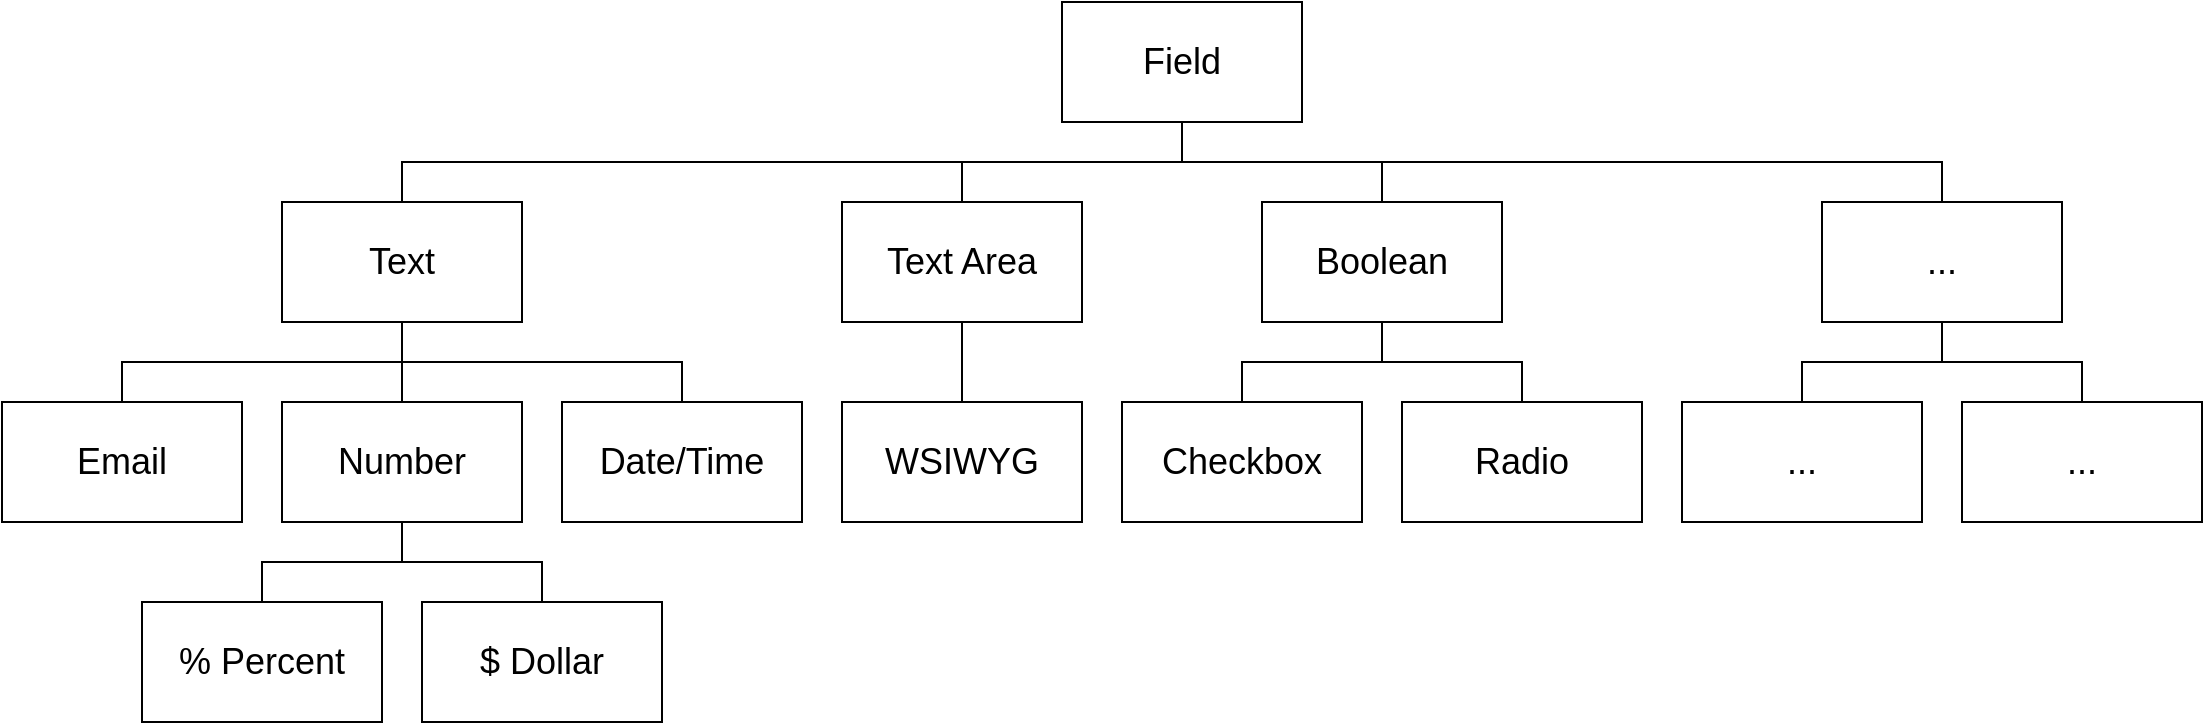 <mxfile version="21.0.6" type="google"><diagram name="Page-1" id="14Juil8zPBW0DhNatBB4"><mxGraphModel grid="1" page="1" gridSize="10" guides="1" tooltips="1" connect="1" arrows="1" fold="1" pageScale="1" pageWidth="1600" pageHeight="900" math="0" shadow="0"><root><mxCell id="0"/><mxCell id="1" parent="0"/><mxCell id="6kgGtel0Rqdl-9nZg6wE-1" value="&lt;font style=&quot;font-size: 18px;&quot;&gt;Email&lt;/font&gt;" style="rounded=0;whiteSpace=wrap;html=1;" vertex="1" parent="1"><mxGeometry x="200" y="320" width="120" height="60" as="geometry"/></mxCell><mxCell id="6kgGtel0Rqdl-9nZg6wE-31" style="edgeStyle=orthogonalEdgeStyle;rounded=0;orthogonalLoop=1;jettySize=auto;html=1;exitX=0.5;exitY=1;exitDx=0;exitDy=0;entryX=0.5;entryY=0;entryDx=0;entryDy=0;endArrow=none;endFill=0;" edge="1" parent="1" source="6kgGtel0Rqdl-9nZg6wE-2" target="6kgGtel0Rqdl-9nZg6wE-15"><mxGeometry relative="1" as="geometry"/></mxCell><mxCell id="6kgGtel0Rqdl-9nZg6wE-32" style="edgeStyle=orthogonalEdgeStyle;rounded=0;orthogonalLoop=1;jettySize=auto;html=1;exitX=0.5;exitY=1;exitDx=0;exitDy=0;entryX=0.5;entryY=0;entryDx=0;entryDy=0;endArrow=none;endFill=0;" edge="1" parent="1" source="6kgGtel0Rqdl-9nZg6wE-2" target="6kgGtel0Rqdl-9nZg6wE-16"><mxGeometry relative="1" as="geometry"/></mxCell><mxCell id="6kgGtel0Rqdl-9nZg6wE-2" value="&lt;font style=&quot;font-size: 18px;&quot;&gt;Number&lt;/font&gt;" style="rounded=0;whiteSpace=wrap;html=1;" vertex="1" parent="1"><mxGeometry x="340" y="320" width="120" height="60" as="geometry"/></mxCell><mxCell id="6kgGtel0Rqdl-9nZg6wE-3" value="&lt;font style=&quot;font-size: 18px;&quot;&gt;Date/Time&lt;/font&gt;" style="rounded=0;whiteSpace=wrap;html=1;" vertex="1" parent="1"><mxGeometry x="480" y="320" width="120" height="60" as="geometry"/></mxCell><mxCell id="6kgGtel0Rqdl-9nZg6wE-4" value="&lt;font style=&quot;font-size: 18px;&quot;&gt;WSIWYG&lt;/font&gt;" style="rounded=0;whiteSpace=wrap;html=1;" vertex="1" parent="1"><mxGeometry x="620" y="320" width="120" height="60" as="geometry"/></mxCell><mxCell id="6kgGtel0Rqdl-9nZg6wE-5" value="&lt;font style=&quot;font-size: 18px;&quot;&gt;Checkbox&lt;/font&gt;" style="rounded=0;whiteSpace=wrap;html=1;" vertex="1" parent="1"><mxGeometry x="760" y="320" width="120" height="60" as="geometry"/></mxCell><mxCell id="6kgGtel0Rqdl-9nZg6wE-6" value="&lt;font style=&quot;font-size: 18px;&quot;&gt;Radio&lt;/font&gt;" style="rounded=0;whiteSpace=wrap;html=1;" vertex="1" parent="1"><mxGeometry x="900" y="320" width="120" height="60" as="geometry"/></mxCell><mxCell id="6kgGtel0Rqdl-9nZg6wE-7" value="&lt;font style=&quot;font-size: 18px;&quot;&gt;...&lt;/font&gt;" style="rounded=0;whiteSpace=wrap;html=1;" vertex="1" parent="1"><mxGeometry x="1040" y="320" width="120" height="60" as="geometry"/></mxCell><mxCell id="6kgGtel0Rqdl-9nZg6wE-9" value="&lt;font style=&quot;font-size: 18px;&quot;&gt;...&lt;/font&gt;" style="rounded=0;whiteSpace=wrap;html=1;" vertex="1" parent="1"><mxGeometry x="1180" y="320" width="120" height="60" as="geometry"/></mxCell><mxCell id="6kgGtel0Rqdl-9nZg6wE-22" style="edgeStyle=orthogonalEdgeStyle;rounded=0;orthogonalLoop=1;jettySize=auto;html=1;exitX=0.5;exitY=1;exitDx=0;exitDy=0;entryX=0.5;entryY=0;entryDx=0;entryDy=0;endArrow=none;endFill=0;" edge="1" parent="1" source="6kgGtel0Rqdl-9nZg6wE-10" target="6kgGtel0Rqdl-9nZg6wE-1"><mxGeometry relative="1" as="geometry"/></mxCell><mxCell id="6kgGtel0Rqdl-9nZg6wE-23" style="edgeStyle=orthogonalEdgeStyle;rounded=0;orthogonalLoop=1;jettySize=auto;html=1;exitX=0.5;exitY=1;exitDx=0;exitDy=0;entryX=0.5;entryY=0;entryDx=0;entryDy=0;endArrow=none;endFill=0;" edge="1" parent="1" source="6kgGtel0Rqdl-9nZg6wE-10" target="6kgGtel0Rqdl-9nZg6wE-2"><mxGeometry relative="1" as="geometry"/></mxCell><mxCell id="6kgGtel0Rqdl-9nZg6wE-24" style="edgeStyle=orthogonalEdgeStyle;rounded=0;orthogonalLoop=1;jettySize=auto;html=1;exitX=0.5;exitY=1;exitDx=0;exitDy=0;entryX=0.5;entryY=0;entryDx=0;entryDy=0;endArrow=none;endFill=0;" edge="1" parent="1" source="6kgGtel0Rqdl-9nZg6wE-10" target="6kgGtel0Rqdl-9nZg6wE-3"><mxGeometry relative="1" as="geometry"/></mxCell><mxCell id="6kgGtel0Rqdl-9nZg6wE-10" value="&lt;font style=&quot;font-size: 18px;&quot;&gt;Text&lt;br&gt;&lt;/font&gt;" style="rounded=0;whiteSpace=wrap;html=1;" vertex="1" parent="1"><mxGeometry x="340" y="220" width="120" height="60" as="geometry"/></mxCell><mxCell id="6kgGtel0Rqdl-9nZg6wE-25" style="edgeStyle=orthogonalEdgeStyle;rounded=0;orthogonalLoop=1;jettySize=auto;html=1;exitX=0.5;exitY=1;exitDx=0;exitDy=0;entryX=0.5;entryY=0;entryDx=0;entryDy=0;endArrow=none;endFill=0;" edge="1" parent="1" source="6kgGtel0Rqdl-9nZg6wE-11" target="6kgGtel0Rqdl-9nZg6wE-4"><mxGeometry relative="1" as="geometry"/></mxCell><mxCell id="6kgGtel0Rqdl-9nZg6wE-11" value="&lt;font style=&quot;font-size: 18px;&quot;&gt;Text Area&lt;br&gt;&lt;/font&gt;" style="rounded=0;whiteSpace=wrap;html=1;" vertex="1" parent="1"><mxGeometry x="620" y="220" width="120" height="60" as="geometry"/></mxCell><mxCell id="6kgGtel0Rqdl-9nZg6wE-26" style="edgeStyle=orthogonalEdgeStyle;rounded=0;orthogonalLoop=1;jettySize=auto;html=1;exitX=0.5;exitY=1;exitDx=0;exitDy=0;entryX=0.5;entryY=0;entryDx=0;entryDy=0;endArrow=none;endFill=0;" edge="1" parent="1" source="6kgGtel0Rqdl-9nZg6wE-12" target="6kgGtel0Rqdl-9nZg6wE-5"><mxGeometry relative="1" as="geometry"/></mxCell><mxCell id="6kgGtel0Rqdl-9nZg6wE-27" style="edgeStyle=orthogonalEdgeStyle;rounded=0;orthogonalLoop=1;jettySize=auto;html=1;exitX=0.5;exitY=1;exitDx=0;exitDy=0;entryX=0.5;entryY=0;entryDx=0;entryDy=0;endArrow=none;endFill=0;" edge="1" parent="1" source="6kgGtel0Rqdl-9nZg6wE-12" target="6kgGtel0Rqdl-9nZg6wE-6"><mxGeometry relative="1" as="geometry"/></mxCell><mxCell id="6kgGtel0Rqdl-9nZg6wE-12" value="&lt;font style=&quot;font-size: 18px;&quot;&gt;Boolean&lt;br&gt;&lt;/font&gt;" style="rounded=0;whiteSpace=wrap;html=1;" vertex="1" parent="1"><mxGeometry x="830" y="220" width="120" height="60" as="geometry"/></mxCell><mxCell id="6kgGtel0Rqdl-9nZg6wE-28" style="edgeStyle=orthogonalEdgeStyle;rounded=0;orthogonalLoop=1;jettySize=auto;html=1;exitX=0.5;exitY=1;exitDx=0;exitDy=0;entryX=0.5;entryY=0;entryDx=0;entryDy=0;endArrow=none;endFill=0;" edge="1" parent="1" source="6kgGtel0Rqdl-9nZg6wE-13" target="6kgGtel0Rqdl-9nZg6wE-7"><mxGeometry relative="1" as="geometry"/></mxCell><mxCell id="6kgGtel0Rqdl-9nZg6wE-29" style="edgeStyle=orthogonalEdgeStyle;rounded=0;orthogonalLoop=1;jettySize=auto;html=1;exitX=0.5;exitY=1;exitDx=0;exitDy=0;entryX=0.5;entryY=0;entryDx=0;entryDy=0;endArrow=none;endFill=0;" edge="1" parent="1" source="6kgGtel0Rqdl-9nZg6wE-13" target="6kgGtel0Rqdl-9nZg6wE-9"><mxGeometry relative="1" as="geometry"/></mxCell><mxCell id="6kgGtel0Rqdl-9nZg6wE-13" value="&lt;font style=&quot;font-size: 18px;&quot;&gt;...&lt;br&gt;&lt;/font&gt;" style="rounded=0;whiteSpace=wrap;html=1;" vertex="1" parent="1"><mxGeometry x="1110" y="220" width="120" height="60" as="geometry"/></mxCell><mxCell id="6kgGtel0Rqdl-9nZg6wE-18" style="edgeStyle=orthogonalEdgeStyle;rounded=0;orthogonalLoop=1;jettySize=auto;html=1;exitX=0.5;exitY=1;exitDx=0;exitDy=0;entryX=0.5;entryY=0;entryDx=0;entryDy=0;endArrow=none;endFill=0;" edge="1" parent="1" source="6kgGtel0Rqdl-9nZg6wE-14" target="6kgGtel0Rqdl-9nZg6wE-10"><mxGeometry relative="1" as="geometry"/></mxCell><mxCell id="6kgGtel0Rqdl-9nZg6wE-19" style="edgeStyle=orthogonalEdgeStyle;rounded=0;orthogonalLoop=1;jettySize=auto;html=1;exitX=0.5;exitY=1;exitDx=0;exitDy=0;entryX=0.5;entryY=0;entryDx=0;entryDy=0;endArrow=none;endFill=0;" edge="1" parent="1" source="6kgGtel0Rqdl-9nZg6wE-14" target="6kgGtel0Rqdl-9nZg6wE-11"><mxGeometry relative="1" as="geometry"/></mxCell><mxCell id="6kgGtel0Rqdl-9nZg6wE-20" style="edgeStyle=orthogonalEdgeStyle;rounded=0;orthogonalLoop=1;jettySize=auto;html=1;exitX=0.5;exitY=1;exitDx=0;exitDy=0;entryX=0.5;entryY=0;entryDx=0;entryDy=0;endArrow=none;endFill=0;" edge="1" parent="1" source="6kgGtel0Rqdl-9nZg6wE-14" target="6kgGtel0Rqdl-9nZg6wE-12"><mxGeometry relative="1" as="geometry"/></mxCell><mxCell id="6kgGtel0Rqdl-9nZg6wE-21" style="edgeStyle=orthogonalEdgeStyle;rounded=0;orthogonalLoop=1;jettySize=auto;html=1;exitX=0.5;exitY=1;exitDx=0;exitDy=0;entryX=0.5;entryY=0;entryDx=0;entryDy=0;endArrow=none;endFill=0;" edge="1" parent="1" source="6kgGtel0Rqdl-9nZg6wE-14" target="6kgGtel0Rqdl-9nZg6wE-13"><mxGeometry relative="1" as="geometry"/></mxCell><mxCell id="6kgGtel0Rqdl-9nZg6wE-14" value="&lt;font style=&quot;font-size: 18px;&quot;&gt;Field&lt;br&gt;&lt;/font&gt;" style="rounded=0;whiteSpace=wrap;html=1;" vertex="1" parent="1"><mxGeometry x="730" y="120" width="120" height="60" as="geometry"/></mxCell><mxCell id="6kgGtel0Rqdl-9nZg6wE-15" value="&lt;font style=&quot;font-size: 18px;&quot;&gt;% Percent&lt;br&gt;&lt;/font&gt;" style="rounded=0;whiteSpace=wrap;html=1;" vertex="1" parent="1"><mxGeometry x="270" y="420" width="120" height="60" as="geometry"/></mxCell><mxCell id="6kgGtel0Rqdl-9nZg6wE-16" value="&lt;font style=&quot;font-size: 18px;&quot;&gt;$ Dollar&lt;br&gt;&lt;/font&gt;" style="rounded=0;whiteSpace=wrap;html=1;" vertex="1" parent="1"><mxGeometry x="410" y="420" width="120" height="60" as="geometry"/></mxCell></root></mxGraphModel></diagram></mxfile>
